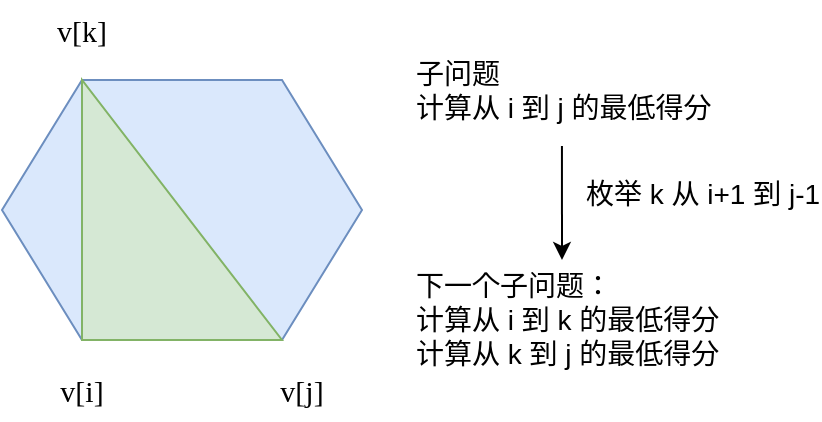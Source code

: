 <mxfile version="22.0.3" type="device">
  <diagram name="Page-1" id="hInNxTN01jFRHfQgWwI_">
    <mxGraphModel dx="1038" dy="770" grid="1" gridSize="10" guides="1" tooltips="1" connect="1" arrows="1" fold="1" page="1" pageScale="1" pageWidth="850" pageHeight="1100" math="0" shadow="0">
      <root>
        <mxCell id="0" />
        <mxCell id="1" parent="0" />
        <mxCell id="tK60V9xyH2oSDJY-tEqm-1" value="" style="shape=hexagon;perimeter=hexagonPerimeter2;whiteSpace=wrap;html=1;fixedSize=1;size=40;fillColor=#dae8fc;strokeColor=#6c8ebf;" vertex="1" parent="1">
          <mxGeometry x="350" y="330" width="180" height="130" as="geometry" />
        </mxCell>
        <mxCell id="tK60V9xyH2oSDJY-tEqm-4" value="" style="verticalLabelPosition=bottom;verticalAlign=top;html=1;shape=mxgraph.basic.orthogonal_triangle;fillColor=#d5e8d4;strokeColor=#82b366;" vertex="1" parent="1">
          <mxGeometry x="390" y="330" width="100" height="130" as="geometry" />
        </mxCell>
        <mxCell id="tK60V9xyH2oSDJY-tEqm-5" value="v[k]" style="text;html=1;strokeColor=none;fillColor=none;align=center;verticalAlign=middle;whiteSpace=wrap;rounded=0;fontSize=15;fontFamily=Comic Sans MS;" vertex="1" parent="1">
          <mxGeometry x="360" y="290" width="60" height="30" as="geometry" />
        </mxCell>
        <mxCell id="tK60V9xyH2oSDJY-tEqm-6" value="v[i]" style="text;html=1;strokeColor=none;fillColor=none;align=center;verticalAlign=middle;whiteSpace=wrap;rounded=0;fontSize=15;fontFamily=Comic Sans MS;" vertex="1" parent="1">
          <mxGeometry x="360" y="470" width="60" height="30" as="geometry" />
        </mxCell>
        <mxCell id="tK60V9xyH2oSDJY-tEqm-7" value="v[j]" style="text;html=1;strokeColor=none;fillColor=none;align=center;verticalAlign=middle;whiteSpace=wrap;rounded=0;fontSize=15;fontFamily=Comic Sans MS;" vertex="1" parent="1">
          <mxGeometry x="470" y="470" width="60" height="30" as="geometry" />
        </mxCell>
        <mxCell id="tK60V9xyH2oSDJY-tEqm-8" value="子问题&lt;br style=&quot;font-size: 14px;&quot;&gt;计算从 i 到 j 的最低得分" style="text;html=1;align=left;verticalAlign=middle;resizable=0;points=[];autosize=1;strokeColor=none;fillColor=none;fontFamily=Helvetica;fontSize=14;" vertex="1" parent="1">
          <mxGeometry x="555" y="310" width="170" height="50" as="geometry" />
        </mxCell>
        <mxCell id="tK60V9xyH2oSDJY-tEqm-9" value="&lt;div style=&quot;font-size: 14px;&quot;&gt;&lt;span style=&quot;background-color: initial; font-size: 14px;&quot;&gt;下一个子问题：&lt;/span&gt;&lt;/div&gt;计算从 i 到 k 的最低得分&lt;br style=&quot;font-size: 14px;&quot;&gt;计算从 k 到 j 的最低得分" style="text;html=1;align=left;verticalAlign=middle;resizable=0;points=[];autosize=1;strokeColor=none;fillColor=none;fontFamily=Helvetica;fontSize=14;" vertex="1" parent="1">
          <mxGeometry x="555" y="420" width="180" height="60" as="geometry" />
        </mxCell>
        <mxCell id="tK60V9xyH2oSDJY-tEqm-10" value="" style="endArrow=classic;html=1;rounded=0;exitX=0.441;exitY=1.06;exitDx=0;exitDy=0;exitPerimeter=0;" edge="1" parent="1" source="tK60V9xyH2oSDJY-tEqm-8">
          <mxGeometry width="50" height="50" relative="1" as="geometry">
            <mxPoint x="630" y="370" as="sourcePoint" />
            <mxPoint x="630" y="420" as="targetPoint" />
          </mxGeometry>
        </mxCell>
        <mxCell id="tK60V9xyH2oSDJY-tEqm-11" value="枚举 k 从 i+1 到 j-1" style="edgeLabel;html=1;align=center;verticalAlign=middle;resizable=0;points=[];fontSize=14;" vertex="1" connectable="0" parent="tK60V9xyH2oSDJY-tEqm-10">
          <mxGeometry x="-0.133" y="1" relative="1" as="geometry">
            <mxPoint x="69" y="-1" as="offset" />
          </mxGeometry>
        </mxCell>
      </root>
    </mxGraphModel>
  </diagram>
</mxfile>
